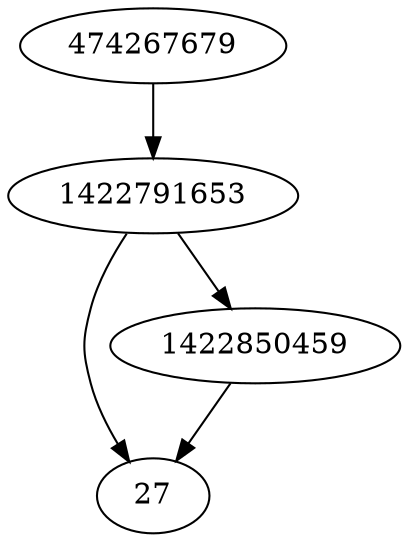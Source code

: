 strict digraph  {
27;
1422850459;
1422791653;
474267679;
1422850459 -> 27;
1422791653 -> 27;
1422791653 -> 1422850459;
474267679 -> 1422791653;
}
